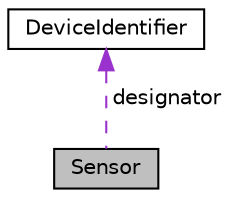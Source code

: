 digraph "Sensor"
{
 // INTERACTIVE_SVG=YES
 // LATEX_PDF_SIZE
  edge [fontname="Helvetica",fontsize="10",labelfontname="Helvetica",labelfontsize="10"];
  node [fontname="Helvetica",fontsize="10",shape=record];
  Node2 [label="Sensor",height=0.2,width=0.4,color="black", fillcolor="grey75", style="filled", fontcolor="black",tooltip="the C++ Sensor object"];
  Node3 -> Node2 [dir="back",color="darkorchid3",fontsize="10",style="dashed",label=" designator" ,fontname="Helvetica"];
  Node3 [label="DeviceIdentifier",height=0.2,width=0.4,color="black", fillcolor="white", style="filled",URL="$class_device_identifier.html",tooltip=" "];
}

